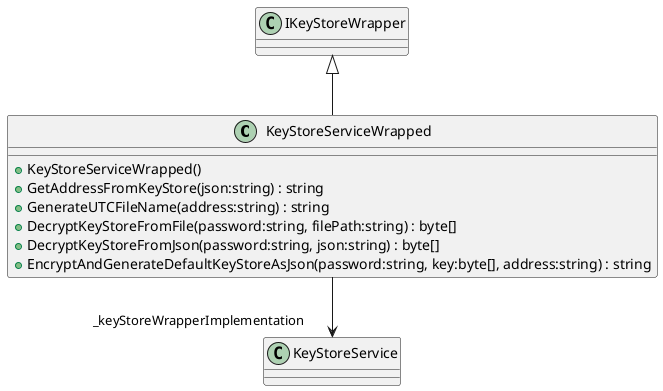 @startuml
class KeyStoreServiceWrapped {
    + KeyStoreServiceWrapped()
    + GetAddressFromKeyStore(json:string) : string
    + GenerateUTCFileName(address:string) : string
    + DecryptKeyStoreFromFile(password:string, filePath:string) : byte[]
    + DecryptKeyStoreFromJson(password:string, json:string) : byte[]
    + EncryptAndGenerateDefaultKeyStoreAsJson(password:string, key:byte[], address:string) : string
}
IKeyStoreWrapper <|-- KeyStoreServiceWrapped
KeyStoreServiceWrapped --> "_keyStoreWrapperImplementation" KeyStoreService
@enduml
